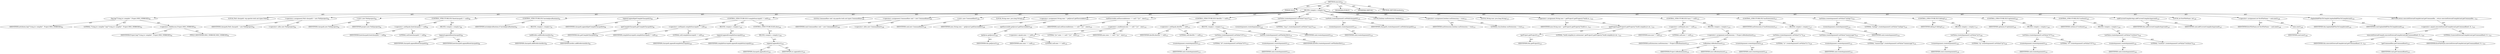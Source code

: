 digraph "execute" {  
"111669149696" [label = <(METHOD,execute)<SUB>81</SUB>> ]
"115964116992" [label = <(PARAM,this)<SUB>81</SUB>> ]
"25769803776" [label = <(BLOCK,&lt;empty&gt;,&lt;empty&gt;)<SUB>81</SUB>> ]
"30064771072" [label = <(log,log(&quot;Using jvc compiler&quot;, Project.MSG_VERBOSE))<SUB>82</SUB>> ]
"68719476742" [label = <(IDENTIFIER,attributes,log(&quot;Using jvc compiler&quot;, Project.MSG_VERBOSE))<SUB>82</SUB>> ]
"90194313216" [label = <(LITERAL,&quot;Using jvc compiler&quot;,log(&quot;Using jvc compiler&quot;, Project.MSG_VERBOSE))<SUB>82</SUB>> ]
"30064771073" [label = <(&lt;operator&gt;.fieldAccess,Project.MSG_VERBOSE)<SUB>82</SUB>> ]
"68719476743" [label = <(IDENTIFIER,Project,log(&quot;Using jvc compiler&quot;, Project.MSG_VERBOSE))<SUB>82</SUB>> ]
"55834574848" [label = <(FIELD_IDENTIFIER,MSG_VERBOSE,MSG_VERBOSE)<SUB>82</SUB>> ]
"94489280512" [label = <(LOCAL,Path classpath: org.apache.tools.ant.types.Path)<SUB>84</SUB>> ]
"30064771074" [label = <(&lt;operator&gt;.assignment,Path classpath = new Path(project))<SUB>84</SUB>> ]
"68719476744" [label = <(IDENTIFIER,classpath,Path classpath = new Path(project))<SUB>84</SUB>> ]
"30064771075" [label = <(&lt;operator&gt;.alloc,new Path(project))<SUB>84</SUB>> ]
"30064771076" [label = <(&lt;init&gt;,new Path(project))<SUB>84</SUB>> ]
"68719476745" [label = <(IDENTIFIER,classpath,new Path(project))<SUB>84</SUB>> ]
"68719476746" [label = <(IDENTIFIER,project,new Path(project))<SUB>84</SUB>> ]
"47244640256" [label = <(CONTROL_STRUCTURE,IF,if (bootclasspath != null))<SUB>88</SUB>> ]
"30064771077" [label = <(&lt;operator&gt;.notEquals,bootclasspath != null)<SUB>88</SUB>> ]
"68719476747" [label = <(IDENTIFIER,bootclasspath,bootclasspath != null)<SUB>88</SUB>> ]
"90194313217" [label = <(LITERAL,null,bootclasspath != null)<SUB>88</SUB>> ]
"25769803777" [label = <(BLOCK,&lt;empty&gt;,&lt;empty&gt;)<SUB>88</SUB>> ]
"30064771078" [label = <(append,append(bootclasspath))<SUB>89</SUB>> ]
"68719476748" [label = <(IDENTIFIER,classpath,append(bootclasspath))<SUB>89</SUB>> ]
"68719476749" [label = <(IDENTIFIER,bootclasspath,append(bootclasspath))<SUB>89</SUB>> ]
"47244640257" [label = <(CONTROL_STRUCTURE,IF,if (includeJavaRuntime))<SUB>92</SUB>> ]
"68719476750" [label = <(IDENTIFIER,includeJavaRuntime,if (includeJavaRuntime))<SUB>92</SUB>> ]
"25769803778" [label = <(BLOCK,&lt;empty&gt;,&lt;empty&gt;)<SUB>92</SUB>> ]
"30064771079" [label = <(addExtdirs,addExtdirs(extdirs))<SUB>95</SUB>> ]
"68719476751" [label = <(IDENTIFIER,classpath,addExtdirs(extdirs))<SUB>95</SUB>> ]
"68719476752" [label = <(IDENTIFIER,extdirs,addExtdirs(extdirs))<SUB>95</SUB>> ]
"30064771080" [label = <(append,append(getCompileClasspath()))<SUB>98</SUB>> ]
"68719476753" [label = <(IDENTIFIER,classpath,append(getCompileClasspath()))<SUB>98</SUB>> ]
"30064771081" [label = <(getCompileClasspath,getCompileClasspath())<SUB>98</SUB>> ]
"68719476736" [label = <(IDENTIFIER,this,getCompileClasspath())<SUB>98</SUB>> ]
"47244640258" [label = <(CONTROL_STRUCTURE,IF,if (compileSourcepath != null))<SUB>102</SUB>> ]
"30064771082" [label = <(&lt;operator&gt;.notEquals,compileSourcepath != null)<SUB>102</SUB>> ]
"68719476754" [label = <(IDENTIFIER,compileSourcepath,compileSourcepath != null)<SUB>102</SUB>> ]
"90194313218" [label = <(LITERAL,null,compileSourcepath != null)<SUB>102</SUB>> ]
"25769803779" [label = <(BLOCK,&lt;empty&gt;,&lt;empty&gt;)<SUB>102</SUB>> ]
"30064771083" [label = <(append,append(compileSourcepath))<SUB>103</SUB>> ]
"68719476755" [label = <(IDENTIFIER,classpath,append(compileSourcepath))<SUB>103</SUB>> ]
"68719476756" [label = <(IDENTIFIER,compileSourcepath,append(compileSourcepath))<SUB>103</SUB>> ]
"47244640259" [label = <(CONTROL_STRUCTURE,ELSE,else)<SUB>104</SUB>> ]
"25769803780" [label = <(BLOCK,&lt;empty&gt;,&lt;empty&gt;)<SUB>104</SUB>> ]
"30064771084" [label = <(append,append(src))<SUB>105</SUB>> ]
"68719476757" [label = <(IDENTIFIER,classpath,append(src))<SUB>105</SUB>> ]
"68719476758" [label = <(IDENTIFIER,src,append(src))<SUB>105</SUB>> ]
"94489280513" [label = <(LOCAL,Commandline cmd: org.apache.tools.ant.types.Commandline)<SUB>108</SUB>> ]
"30064771085" [label = <(&lt;operator&gt;.assignment,Commandline cmd = new Commandline())<SUB>108</SUB>> ]
"68719476759" [label = <(IDENTIFIER,cmd,Commandline cmd = new Commandline())<SUB>108</SUB>> ]
"30064771086" [label = <(&lt;operator&gt;.alloc,new Commandline())<SUB>108</SUB>> ]
"30064771087" [label = <(&lt;init&gt;,new Commandline())<SUB>108</SUB>> ]
"68719476760" [label = <(IDENTIFIER,cmd,new Commandline())<SUB>108</SUB>> ]
"94489280514" [label = <(LOCAL,String exec: java.lang.String)<SUB>109</SUB>> ]
"30064771088" [label = <(&lt;operator&gt;.assignment,String exec = getJavac().getExecutable())<SUB>109</SUB>> ]
"68719476761" [label = <(IDENTIFIER,exec,String exec = getJavac().getExecutable())<SUB>109</SUB>> ]
"30064771089" [label = <(getExecutable,getJavac().getExecutable())<SUB>109</SUB>> ]
"30064771090" [label = <(getJavac,getJavac())<SUB>109</SUB>> ]
"68719476737" [label = <(IDENTIFIER,this,getJavac())<SUB>109</SUB>> ]
"30064771091" [label = <(setExecutable,setExecutable(exec == null ? &quot;jvc&quot; : exec))<SUB>110</SUB>> ]
"68719476762" [label = <(IDENTIFIER,cmd,setExecutable(exec == null ? &quot;jvc&quot; : exec))<SUB>110</SUB>> ]
"30064771092" [label = <(&lt;operator&gt;.conditional,exec == null ? &quot;jvc&quot; : exec)<SUB>110</SUB>> ]
"30064771093" [label = <(&lt;operator&gt;.equals,exec == null)<SUB>110</SUB>> ]
"68719476763" [label = <(IDENTIFIER,exec,exec == null)<SUB>110</SUB>> ]
"90194313219" [label = <(LITERAL,null,exec == null)<SUB>110</SUB>> ]
"90194313220" [label = <(LITERAL,&quot;jvc&quot;,exec == null ? &quot;jvc&quot; : exec)<SUB>110</SUB>> ]
"68719476764" [label = <(IDENTIFIER,exec,exec == null ? &quot;jvc&quot; : exec)<SUB>110</SUB>> ]
"47244640260" [label = <(CONTROL_STRUCTURE,IF,if (destDir != null))<SUB>112</SUB>> ]
"30064771094" [label = <(&lt;operator&gt;.notEquals,destDir != null)<SUB>112</SUB>> ]
"68719476765" [label = <(IDENTIFIER,destDir,destDir != null)<SUB>112</SUB>> ]
"90194313221" [label = <(LITERAL,null,destDir != null)<SUB>112</SUB>> ]
"25769803781" [label = <(BLOCK,&lt;empty&gt;,&lt;empty&gt;)<SUB>112</SUB>> ]
"30064771095" [label = <(setValue,createArgument().setValue(&quot;/d&quot;))<SUB>113</SUB>> ]
"30064771096" [label = <(createArgument,createArgument())<SUB>113</SUB>> ]
"68719476766" [label = <(IDENTIFIER,cmd,createArgument())<SUB>113</SUB>> ]
"90194313222" [label = <(LITERAL,&quot;/d&quot;,createArgument().setValue(&quot;/d&quot;))<SUB>113</SUB>> ]
"30064771097" [label = <(setFile,createArgument().setFile(destDir))<SUB>114</SUB>> ]
"30064771098" [label = <(createArgument,createArgument())<SUB>114</SUB>> ]
"68719476767" [label = <(IDENTIFIER,cmd,createArgument())<SUB>114</SUB>> ]
"68719476768" [label = <(IDENTIFIER,destDir,createArgument().setFile(destDir))<SUB>114</SUB>> ]
"30064771099" [label = <(setValue,createArgument().setValue(&quot;/cp:p&quot;))<SUB>118</SUB>> ]
"30064771100" [label = <(createArgument,createArgument())<SUB>118</SUB>> ]
"68719476769" [label = <(IDENTIFIER,cmd,createArgument())<SUB>118</SUB>> ]
"90194313223" [label = <(LITERAL,&quot;/cp:p&quot;,createArgument().setValue(&quot;/cp:p&quot;))<SUB>118</SUB>> ]
"30064771101" [label = <(setPath,createArgument().setPath(classpath))<SUB>119</SUB>> ]
"30064771102" [label = <(createArgument,createArgument())<SUB>119</SUB>> ]
"68719476770" [label = <(IDENTIFIER,cmd,createArgument())<SUB>119</SUB>> ]
"68719476771" [label = <(IDENTIFIER,classpath,createArgument().setPath(classpath))<SUB>119</SUB>> ]
"94489280515" [label = <(LOCAL,boolean msExtensions: boolean)<SUB>121</SUB>> ]
"30064771103" [label = <(&lt;operator&gt;.assignment,boolean msExtensions = true)<SUB>121</SUB>> ]
"68719476772" [label = <(IDENTIFIER,msExtensions,boolean msExtensions = true)<SUB>121</SUB>> ]
"90194313224" [label = <(LITERAL,true,boolean msExtensions = true)<SUB>121</SUB>> ]
"94489280516" [label = <(LOCAL,String mse: java.lang.String)<SUB>122</SUB>> ]
"30064771104" [label = <(&lt;operator&gt;.assignment,String mse = getProject().getProperty(&quot;build.co...)<SUB>122</SUB>> ]
"68719476773" [label = <(IDENTIFIER,mse,String mse = getProject().getProperty(&quot;build.co...)<SUB>122</SUB>> ]
"30064771105" [label = <(getProperty,getProject().getProperty(&quot;build.compiler.jvc.ex...)<SUB>122</SUB>> ]
"30064771106" [label = <(getProject,getProject())<SUB>122</SUB>> ]
"68719476738" [label = <(IDENTIFIER,this,getProject())<SUB>122</SUB>> ]
"90194313225" [label = <(LITERAL,&quot;build.compiler.jvc.extensions&quot;,getProject().getProperty(&quot;build.compiler.jvc.ex...)<SUB>122</SUB>> ]
"47244640261" [label = <(CONTROL_STRUCTURE,IF,if (mse != null))<SUB>123</SUB>> ]
"30064771107" [label = <(&lt;operator&gt;.notEquals,mse != null)<SUB>123</SUB>> ]
"68719476774" [label = <(IDENTIFIER,mse,mse != null)<SUB>123</SUB>> ]
"90194313226" [label = <(LITERAL,null,mse != null)<SUB>123</SUB>> ]
"25769803782" [label = <(BLOCK,&lt;empty&gt;,&lt;empty&gt;)<SUB>123</SUB>> ]
"30064771108" [label = <(&lt;operator&gt;.assignment,msExtensions = Project.toBoolean(mse))<SUB>124</SUB>> ]
"68719476775" [label = <(IDENTIFIER,msExtensions,msExtensions = Project.toBoolean(mse))<SUB>124</SUB>> ]
"30064771109" [label = <(toBoolean,toBoolean(mse))<SUB>124</SUB>> ]
"68719476776" [label = <(IDENTIFIER,Project,toBoolean(mse))<SUB>124</SUB>> ]
"68719476777" [label = <(IDENTIFIER,mse,toBoolean(mse))<SUB>124</SUB>> ]
"47244640262" [label = <(CONTROL_STRUCTURE,IF,if (msExtensions))<SUB>127</SUB>> ]
"68719476778" [label = <(IDENTIFIER,msExtensions,if (msExtensions))<SUB>127</SUB>> ]
"25769803783" [label = <(BLOCK,&lt;empty&gt;,&lt;empty&gt;)<SUB>127</SUB>> ]
"30064771110" [label = <(setValue,createArgument().setValue(&quot;/x-&quot;))<SUB>129</SUB>> ]
"30064771111" [label = <(createArgument,createArgument())<SUB>129</SUB>> ]
"68719476779" [label = <(IDENTIFIER,cmd,createArgument())<SUB>129</SUB>> ]
"90194313227" [label = <(LITERAL,&quot;/x-&quot;,createArgument().setValue(&quot;/x-&quot;))<SUB>129</SUB>> ]
"30064771112" [label = <(setValue,createArgument().setValue(&quot;/nomessage&quot;))<SUB>131</SUB>> ]
"30064771113" [label = <(createArgument,createArgument())<SUB>131</SUB>> ]
"68719476780" [label = <(IDENTIFIER,cmd,createArgument())<SUB>131</SUB>> ]
"90194313228" [label = <(LITERAL,&quot;/nomessage&quot;,createArgument().setValue(&quot;/nomessage&quot;))<SUB>131</SUB>> ]
"30064771114" [label = <(setValue,createArgument().setValue(&quot;/nologo&quot;))<SUB>135</SUB>> ]
"30064771115" [label = <(createArgument,createArgument())<SUB>135</SUB>> ]
"68719476781" [label = <(IDENTIFIER,cmd,createArgument())<SUB>135</SUB>> ]
"90194313229" [label = <(LITERAL,&quot;/nologo&quot;,createArgument().setValue(&quot;/nologo&quot;))<SUB>135</SUB>> ]
"47244640263" [label = <(CONTROL_STRUCTURE,IF,if (debug))<SUB>137</SUB>> ]
"68719476782" [label = <(IDENTIFIER,debug,if (debug))<SUB>137</SUB>> ]
"25769803784" [label = <(BLOCK,&lt;empty&gt;,&lt;empty&gt;)<SUB>137</SUB>> ]
"30064771116" [label = <(setValue,createArgument().setValue(&quot;/g&quot;))<SUB>138</SUB>> ]
"30064771117" [label = <(createArgument,createArgument())<SUB>138</SUB>> ]
"68719476783" [label = <(IDENTIFIER,cmd,createArgument())<SUB>138</SUB>> ]
"90194313230" [label = <(LITERAL,&quot;/g&quot;,createArgument().setValue(&quot;/g&quot;))<SUB>138</SUB>> ]
"47244640264" [label = <(CONTROL_STRUCTURE,IF,if (optimize))<SUB>140</SUB>> ]
"68719476784" [label = <(IDENTIFIER,optimize,if (optimize))<SUB>140</SUB>> ]
"25769803785" [label = <(BLOCK,&lt;empty&gt;,&lt;empty&gt;)<SUB>140</SUB>> ]
"30064771118" [label = <(setValue,createArgument().setValue(&quot;/O&quot;))<SUB>141</SUB>> ]
"30064771119" [label = <(createArgument,createArgument())<SUB>141</SUB>> ]
"68719476785" [label = <(IDENTIFIER,cmd,createArgument())<SUB>141</SUB>> ]
"90194313231" [label = <(LITERAL,&quot;/O&quot;,createArgument().setValue(&quot;/O&quot;))<SUB>141</SUB>> ]
"47244640265" [label = <(CONTROL_STRUCTURE,IF,if (verbose))<SUB>143</SUB>> ]
"68719476786" [label = <(IDENTIFIER,verbose,if (verbose))<SUB>143</SUB>> ]
"25769803786" [label = <(BLOCK,&lt;empty&gt;,&lt;empty&gt;)<SUB>143</SUB>> ]
"30064771120" [label = <(setValue,createArgument().setValue(&quot;/verbose&quot;))<SUB>144</SUB>> ]
"30064771121" [label = <(createArgument,createArgument())<SUB>144</SUB>> ]
"68719476787" [label = <(IDENTIFIER,cmd,createArgument())<SUB>144</SUB>> ]
"90194313232" [label = <(LITERAL,&quot;/verbose&quot;,createArgument().setValue(&quot;/verbose&quot;))<SUB>144</SUB>> ]
"30064771122" [label = <(addCurrentCompilerArgs,addCurrentCompilerArgs(cmd))<SUB>147</SUB>> ]
"68719476739" [label = <(IDENTIFIER,this,addCurrentCompilerArgs(cmd))<SUB>147</SUB>> ]
"68719476788" [label = <(IDENTIFIER,cmd,addCurrentCompilerArgs(cmd))<SUB>147</SUB>> ]
"94489280517" [label = <(LOCAL,int firstFileName: int)<SUB>149</SUB>> ]
"30064771123" [label = <(&lt;operator&gt;.assignment,int firstFileName = cmd.size())<SUB>149</SUB>> ]
"68719476789" [label = <(IDENTIFIER,firstFileName,int firstFileName = cmd.size())<SUB>149</SUB>> ]
"30064771124" [label = <(size,size())<SUB>149</SUB>> ]
"68719476790" [label = <(IDENTIFIER,cmd,size())<SUB>149</SUB>> ]
"30064771125" [label = <(logAndAddFilesToCompile,logAndAddFilesToCompile(cmd))<SUB>150</SUB>> ]
"68719476740" [label = <(IDENTIFIER,this,logAndAddFilesToCompile(cmd))<SUB>150</SUB>> ]
"68719476791" [label = <(IDENTIFIER,cmd,logAndAddFilesToCompile(cmd))<SUB>150</SUB>> ]
"146028888064" [label = <(RETURN,return executeExternalCompile(cmd.getCommandlin...,return executeExternalCompile(cmd.getCommandlin...)<SUB>152</SUB>> ]
"30064771126" [label = <(&lt;operator&gt;.equals,executeExternalCompile(cmd.getCommandline(), fi...)<SUB>153</SUB>> ]
"30064771127" [label = <(executeExternalCompile,executeExternalCompile(cmd.getCommandline(), fi...)<SUB>153</SUB>> ]
"68719476741" [label = <(IDENTIFIER,this,executeExternalCompile(cmd.getCommandline(), fi...)<SUB>153</SUB>> ]
"30064771128" [label = <(getCommandline,getCommandline())<SUB>153</SUB>> ]
"68719476792" [label = <(IDENTIFIER,cmd,getCommandline())<SUB>153</SUB>> ]
"68719476793" [label = <(IDENTIFIER,firstFileName,executeExternalCompile(cmd.getCommandline(), fi...)<SUB>153</SUB>> ]
"90194313233" [label = <(LITERAL,0,executeExternalCompile(cmd.getCommandline(), fi...)<SUB>153</SUB>> ]
"133143986176" [label = <(MODIFIER,PUBLIC)> ]
"133143986177" [label = <(MODIFIER,VIRTUAL)> ]
"128849018880" [label = <(METHOD_RETURN,boolean)<SUB>81</SUB>> ]
  "111669149696" -> "115964116992"  [ label = "AST: "] 
  "111669149696" -> "25769803776"  [ label = "AST: "] 
  "111669149696" -> "133143986176"  [ label = "AST: "] 
  "111669149696" -> "133143986177"  [ label = "AST: "] 
  "111669149696" -> "128849018880"  [ label = "AST: "] 
  "25769803776" -> "30064771072"  [ label = "AST: "] 
  "25769803776" -> "94489280512"  [ label = "AST: "] 
  "25769803776" -> "30064771074"  [ label = "AST: "] 
  "25769803776" -> "30064771076"  [ label = "AST: "] 
  "25769803776" -> "47244640256"  [ label = "AST: "] 
  "25769803776" -> "47244640257"  [ label = "AST: "] 
  "25769803776" -> "30064771080"  [ label = "AST: "] 
  "25769803776" -> "47244640258"  [ label = "AST: "] 
  "25769803776" -> "94489280513"  [ label = "AST: "] 
  "25769803776" -> "30064771085"  [ label = "AST: "] 
  "25769803776" -> "30064771087"  [ label = "AST: "] 
  "25769803776" -> "94489280514"  [ label = "AST: "] 
  "25769803776" -> "30064771088"  [ label = "AST: "] 
  "25769803776" -> "30064771091"  [ label = "AST: "] 
  "25769803776" -> "47244640260"  [ label = "AST: "] 
  "25769803776" -> "30064771099"  [ label = "AST: "] 
  "25769803776" -> "30064771101"  [ label = "AST: "] 
  "25769803776" -> "94489280515"  [ label = "AST: "] 
  "25769803776" -> "30064771103"  [ label = "AST: "] 
  "25769803776" -> "94489280516"  [ label = "AST: "] 
  "25769803776" -> "30064771104"  [ label = "AST: "] 
  "25769803776" -> "47244640261"  [ label = "AST: "] 
  "25769803776" -> "47244640262"  [ label = "AST: "] 
  "25769803776" -> "30064771114"  [ label = "AST: "] 
  "25769803776" -> "47244640263"  [ label = "AST: "] 
  "25769803776" -> "47244640264"  [ label = "AST: "] 
  "25769803776" -> "47244640265"  [ label = "AST: "] 
  "25769803776" -> "30064771122"  [ label = "AST: "] 
  "25769803776" -> "94489280517"  [ label = "AST: "] 
  "25769803776" -> "30064771123"  [ label = "AST: "] 
  "25769803776" -> "30064771125"  [ label = "AST: "] 
  "25769803776" -> "146028888064"  [ label = "AST: "] 
  "30064771072" -> "68719476742"  [ label = "AST: "] 
  "30064771072" -> "90194313216"  [ label = "AST: "] 
  "30064771072" -> "30064771073"  [ label = "AST: "] 
  "30064771073" -> "68719476743"  [ label = "AST: "] 
  "30064771073" -> "55834574848"  [ label = "AST: "] 
  "30064771074" -> "68719476744"  [ label = "AST: "] 
  "30064771074" -> "30064771075"  [ label = "AST: "] 
  "30064771076" -> "68719476745"  [ label = "AST: "] 
  "30064771076" -> "68719476746"  [ label = "AST: "] 
  "47244640256" -> "30064771077"  [ label = "AST: "] 
  "47244640256" -> "25769803777"  [ label = "AST: "] 
  "30064771077" -> "68719476747"  [ label = "AST: "] 
  "30064771077" -> "90194313217"  [ label = "AST: "] 
  "25769803777" -> "30064771078"  [ label = "AST: "] 
  "30064771078" -> "68719476748"  [ label = "AST: "] 
  "30064771078" -> "68719476749"  [ label = "AST: "] 
  "47244640257" -> "68719476750"  [ label = "AST: "] 
  "47244640257" -> "25769803778"  [ label = "AST: "] 
  "25769803778" -> "30064771079"  [ label = "AST: "] 
  "30064771079" -> "68719476751"  [ label = "AST: "] 
  "30064771079" -> "68719476752"  [ label = "AST: "] 
  "30064771080" -> "68719476753"  [ label = "AST: "] 
  "30064771080" -> "30064771081"  [ label = "AST: "] 
  "30064771081" -> "68719476736"  [ label = "AST: "] 
  "47244640258" -> "30064771082"  [ label = "AST: "] 
  "47244640258" -> "25769803779"  [ label = "AST: "] 
  "47244640258" -> "47244640259"  [ label = "AST: "] 
  "30064771082" -> "68719476754"  [ label = "AST: "] 
  "30064771082" -> "90194313218"  [ label = "AST: "] 
  "25769803779" -> "30064771083"  [ label = "AST: "] 
  "30064771083" -> "68719476755"  [ label = "AST: "] 
  "30064771083" -> "68719476756"  [ label = "AST: "] 
  "47244640259" -> "25769803780"  [ label = "AST: "] 
  "25769803780" -> "30064771084"  [ label = "AST: "] 
  "30064771084" -> "68719476757"  [ label = "AST: "] 
  "30064771084" -> "68719476758"  [ label = "AST: "] 
  "30064771085" -> "68719476759"  [ label = "AST: "] 
  "30064771085" -> "30064771086"  [ label = "AST: "] 
  "30064771087" -> "68719476760"  [ label = "AST: "] 
  "30064771088" -> "68719476761"  [ label = "AST: "] 
  "30064771088" -> "30064771089"  [ label = "AST: "] 
  "30064771089" -> "30064771090"  [ label = "AST: "] 
  "30064771090" -> "68719476737"  [ label = "AST: "] 
  "30064771091" -> "68719476762"  [ label = "AST: "] 
  "30064771091" -> "30064771092"  [ label = "AST: "] 
  "30064771092" -> "30064771093"  [ label = "AST: "] 
  "30064771092" -> "90194313220"  [ label = "AST: "] 
  "30064771092" -> "68719476764"  [ label = "AST: "] 
  "30064771093" -> "68719476763"  [ label = "AST: "] 
  "30064771093" -> "90194313219"  [ label = "AST: "] 
  "47244640260" -> "30064771094"  [ label = "AST: "] 
  "47244640260" -> "25769803781"  [ label = "AST: "] 
  "30064771094" -> "68719476765"  [ label = "AST: "] 
  "30064771094" -> "90194313221"  [ label = "AST: "] 
  "25769803781" -> "30064771095"  [ label = "AST: "] 
  "25769803781" -> "30064771097"  [ label = "AST: "] 
  "30064771095" -> "30064771096"  [ label = "AST: "] 
  "30064771095" -> "90194313222"  [ label = "AST: "] 
  "30064771096" -> "68719476766"  [ label = "AST: "] 
  "30064771097" -> "30064771098"  [ label = "AST: "] 
  "30064771097" -> "68719476768"  [ label = "AST: "] 
  "30064771098" -> "68719476767"  [ label = "AST: "] 
  "30064771099" -> "30064771100"  [ label = "AST: "] 
  "30064771099" -> "90194313223"  [ label = "AST: "] 
  "30064771100" -> "68719476769"  [ label = "AST: "] 
  "30064771101" -> "30064771102"  [ label = "AST: "] 
  "30064771101" -> "68719476771"  [ label = "AST: "] 
  "30064771102" -> "68719476770"  [ label = "AST: "] 
  "30064771103" -> "68719476772"  [ label = "AST: "] 
  "30064771103" -> "90194313224"  [ label = "AST: "] 
  "30064771104" -> "68719476773"  [ label = "AST: "] 
  "30064771104" -> "30064771105"  [ label = "AST: "] 
  "30064771105" -> "30064771106"  [ label = "AST: "] 
  "30064771105" -> "90194313225"  [ label = "AST: "] 
  "30064771106" -> "68719476738"  [ label = "AST: "] 
  "47244640261" -> "30064771107"  [ label = "AST: "] 
  "47244640261" -> "25769803782"  [ label = "AST: "] 
  "30064771107" -> "68719476774"  [ label = "AST: "] 
  "30064771107" -> "90194313226"  [ label = "AST: "] 
  "25769803782" -> "30064771108"  [ label = "AST: "] 
  "30064771108" -> "68719476775"  [ label = "AST: "] 
  "30064771108" -> "30064771109"  [ label = "AST: "] 
  "30064771109" -> "68719476776"  [ label = "AST: "] 
  "30064771109" -> "68719476777"  [ label = "AST: "] 
  "47244640262" -> "68719476778"  [ label = "AST: "] 
  "47244640262" -> "25769803783"  [ label = "AST: "] 
  "25769803783" -> "30064771110"  [ label = "AST: "] 
  "25769803783" -> "30064771112"  [ label = "AST: "] 
  "30064771110" -> "30064771111"  [ label = "AST: "] 
  "30064771110" -> "90194313227"  [ label = "AST: "] 
  "30064771111" -> "68719476779"  [ label = "AST: "] 
  "30064771112" -> "30064771113"  [ label = "AST: "] 
  "30064771112" -> "90194313228"  [ label = "AST: "] 
  "30064771113" -> "68719476780"  [ label = "AST: "] 
  "30064771114" -> "30064771115"  [ label = "AST: "] 
  "30064771114" -> "90194313229"  [ label = "AST: "] 
  "30064771115" -> "68719476781"  [ label = "AST: "] 
  "47244640263" -> "68719476782"  [ label = "AST: "] 
  "47244640263" -> "25769803784"  [ label = "AST: "] 
  "25769803784" -> "30064771116"  [ label = "AST: "] 
  "30064771116" -> "30064771117"  [ label = "AST: "] 
  "30064771116" -> "90194313230"  [ label = "AST: "] 
  "30064771117" -> "68719476783"  [ label = "AST: "] 
  "47244640264" -> "68719476784"  [ label = "AST: "] 
  "47244640264" -> "25769803785"  [ label = "AST: "] 
  "25769803785" -> "30064771118"  [ label = "AST: "] 
  "30064771118" -> "30064771119"  [ label = "AST: "] 
  "30064771118" -> "90194313231"  [ label = "AST: "] 
  "30064771119" -> "68719476785"  [ label = "AST: "] 
  "47244640265" -> "68719476786"  [ label = "AST: "] 
  "47244640265" -> "25769803786"  [ label = "AST: "] 
  "25769803786" -> "30064771120"  [ label = "AST: "] 
  "30064771120" -> "30064771121"  [ label = "AST: "] 
  "30064771120" -> "90194313232"  [ label = "AST: "] 
  "30064771121" -> "68719476787"  [ label = "AST: "] 
  "30064771122" -> "68719476739"  [ label = "AST: "] 
  "30064771122" -> "68719476788"  [ label = "AST: "] 
  "30064771123" -> "68719476789"  [ label = "AST: "] 
  "30064771123" -> "30064771124"  [ label = "AST: "] 
  "30064771124" -> "68719476790"  [ label = "AST: "] 
  "30064771125" -> "68719476740"  [ label = "AST: "] 
  "30064771125" -> "68719476791"  [ label = "AST: "] 
  "146028888064" -> "30064771126"  [ label = "AST: "] 
  "30064771126" -> "30064771127"  [ label = "AST: "] 
  "30064771126" -> "90194313233"  [ label = "AST: "] 
  "30064771127" -> "68719476741"  [ label = "AST: "] 
  "30064771127" -> "30064771128"  [ label = "AST: "] 
  "30064771127" -> "68719476793"  [ label = "AST: "] 
  "30064771128" -> "68719476792"  [ label = "AST: "] 
  "111669149696" -> "115964116992"  [ label = "DDG: "] 
}
